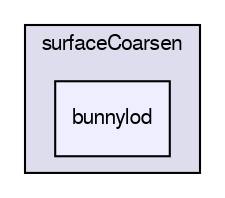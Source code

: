 digraph "applications/utilities/surface/surfaceCoarsen/bunnylod" {
  bgcolor=transparent;
  compound=true
  node [ fontsize="10", fontname="FreeSans"];
  edge [ labelfontsize="10", labelfontname="FreeSans"];
  subgraph clusterdir_1e29625a423bda95b0857c06358e6e7c {
    graph [ bgcolor="#ddddee", pencolor="black", label="surfaceCoarsen" fontname="FreeSans", fontsize="10", URL="dir_1e29625a423bda95b0857c06358e6e7c.html"]
  dir_5cbaf3f79d59f85c72f6b0c2fa876d20 [shape=box, label="bunnylod", style="filled", fillcolor="#eeeeff", pencolor="black", URL="dir_5cbaf3f79d59f85c72f6b0c2fa876d20.html"];
  }
}
